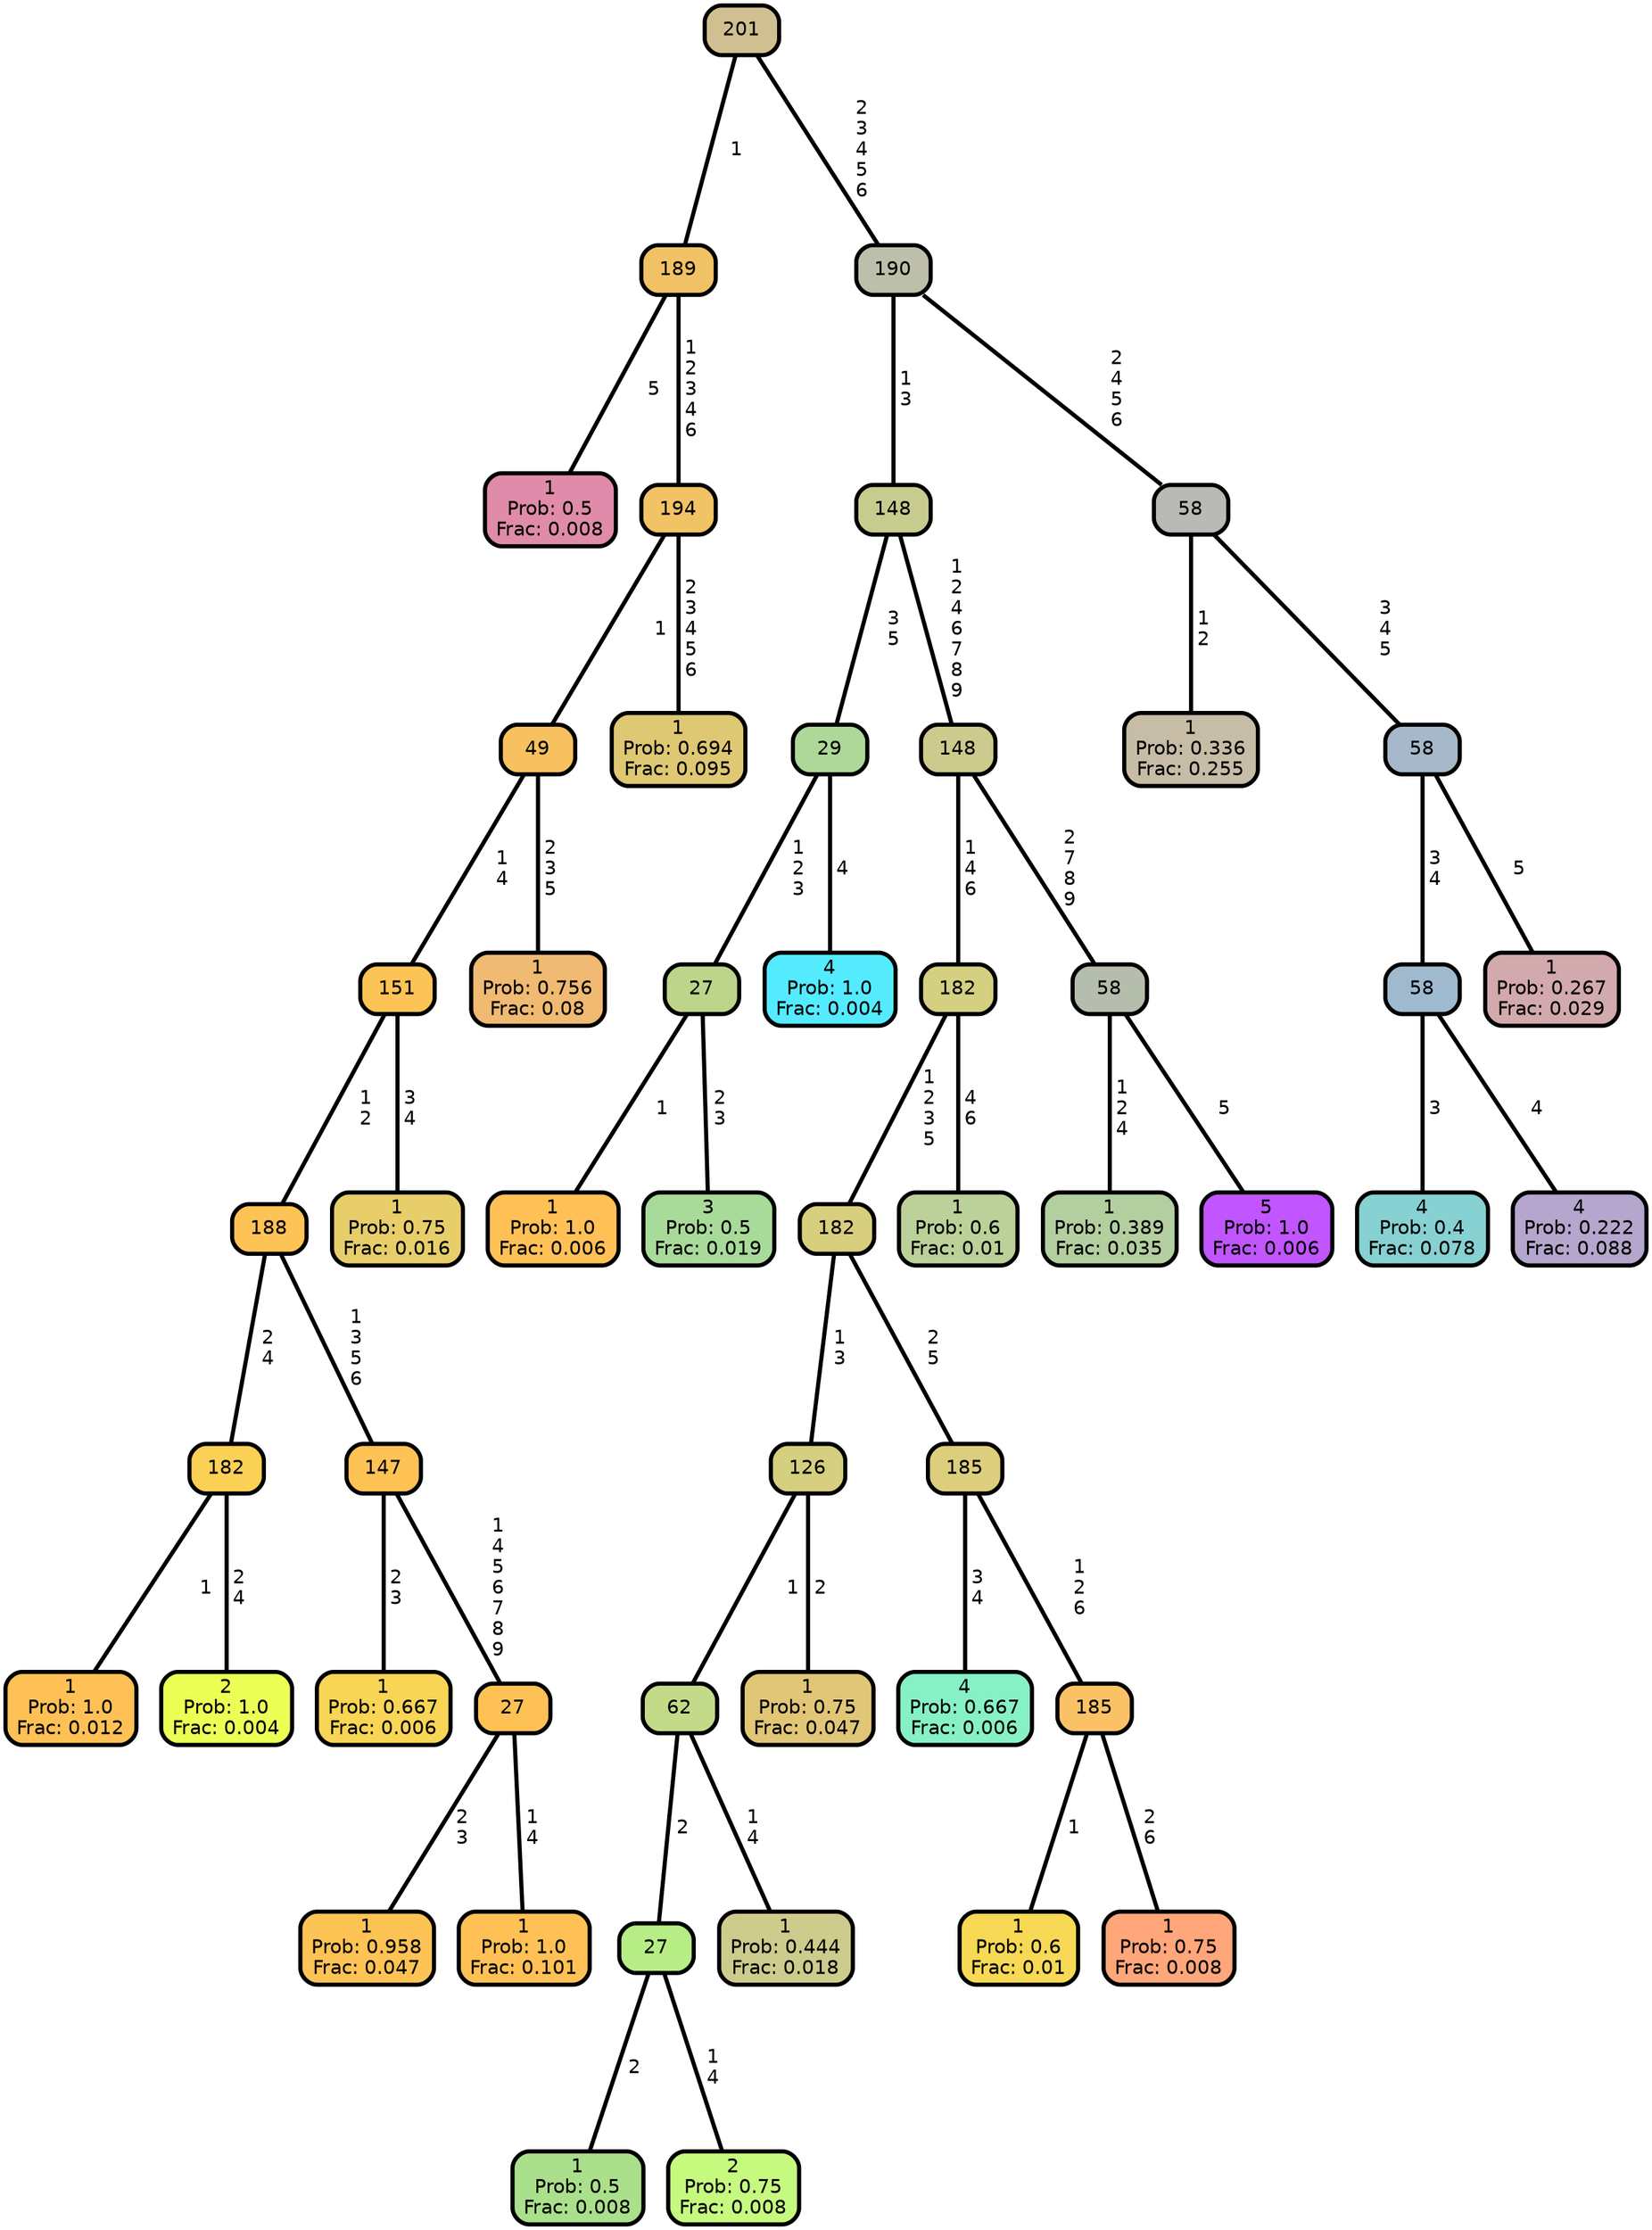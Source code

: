 graph Tree {
node [shape=box, style="filled, rounded",color="black",penwidth="3",fontcolor="black",                 fontname=helvetica] ;
graph [ranksep="0 equally", splines=straight,                 bgcolor=transparent, dpi=200] ;
edge [fontname=helvetica, color=black] ;
0 [label="1
Prob: 0.5
Frac: 0.008", fillcolor="#e08baa"] ;
1 [label="189", fillcolor="#f1c265"] ;
2 [label="1
Prob: 1.0
Frac: 0.012", fillcolor="#ffc155"] ;
3 [label="182", fillcolor="#fad055"] ;
4 [label="2
Prob: 1.0
Frac: 0.004", fillcolor="#ebff55"] ;
5 [label="188", fillcolor="#fec355"] ;
6 [label="1
Prob: 0.667
Frac: 0.006", fillcolor="#f8d555"] ;
7 [label="147", fillcolor="#fec255"] ;
8 [label="1
Prob: 0.958
Frac: 0.047", fillcolor="#fec355"] ;
9 [label="27", fillcolor="#fec155"] ;
10 [label="1
Prob: 1.0
Frac: 0.101", fillcolor="#ffc155"] ;
11 [label="151", fillcolor="#fcc456"] ;
12 [label="1
Prob: 0.75
Frac: 0.016", fillcolor="#e7ce6a"] ;
13 [label="49", fillcolor="#f8c15f"] ;
14 [label="1
Prob: 0.756
Frac: 0.08", fillcolor="#f0ba72"] ;
15 [label="194", fillcolor="#f1c364"] ;
16 [label="1
Prob: 0.694
Frac: 0.095", fillcolor="#dfc873"] ;
17 [label="201", fillcolor="#d0c091"] ;
18 [label="1
Prob: 1.0
Frac: 0.006", fillcolor="#ffc155"] ;
19 [label="27", fillcolor="#bcd58a"] ;
20 [label="3
Prob: 0.5
Frac: 0.019", fillcolor="#a8db9a"] ;
21 [label="29", fillcolor="#aed899"] ;
22 [label="4
Prob: 1.0
Frac: 0.004", fillcolor="#55ebff"] ;
23 [label="148", fillcolor="#c7cc8e"] ;
24 [label="1
Prob: 0.5
Frac: 0.008", fillcolor="#aae08b"] ;
25 [label="27", fillcolor="#b7ed85"] ;
26 [label="2
Prob: 0.75
Frac: 0.008", fillcolor="#c5fa7f"] ;
27 [label="62", fillcolor="#c3db89"] ;
28 [label="1
Prob: 0.444
Frac: 0.018", fillcolor="#cdcc8d"] ;
29 [label="126", fillcolor="#d5cf7f"] ;
30 [label="1
Prob: 0.75
Frac: 0.047", fillcolor="#e1c677"] ;
31 [label="182", fillcolor="#d7ce7e"] ;
32 [label="4
Prob: 0.667
Frac: 0.006", fillcolor="#87f1c6"] ;
33 [label="185", fillcolor="#ddce7d"] ;
34 [label="1
Prob: 0.6
Frac: 0.01", fillcolor="#f7d955"] ;
35 [label="185", fillcolor="#fac265"] ;
36 [label="1
Prob: 0.75
Frac: 0.008", fillcolor="#ffa67a"] ;
37 [label="182", fillcolor="#d4cf81"] ;
38 [label="1
Prob: 0.6
Frac: 0.01", fillcolor="#bbd199"] ;
39 [label="148", fillcolor="#ccca8c"] ;
40 [label="1
Prob: 0.389
Frac: 0.035", fillcolor="#b3cf9f"] ;
41 [label="58", fillcolor="#b5bead"] ;
42 [label="5
Prob: 1.0
Frac: 0.006", fillcolor="#c155ff"] ;
43 [label="190", fillcolor="#bdbfaa"] ;
44 [label="1
Prob: 0.336
Frac: 0.255", fillcolor="#c7bca5"] ;
45 [label="58", fillcolor="#b9bab5"] ;
46 [label="4
Prob: 0.4
Frac: 0.078", fillcolor="#87d1d2"] ;
47 [label="58", fillcolor="#9fbacf"] ;
48 [label="4
Prob: 0.222
Frac: 0.088", fillcolor="#b4a6cc"] ;
49 [label="58", fillcolor="#a6b8ca"] ;
50 [label="1
Prob: 0.267
Frac: 0.029", fillcolor="#d2a9ad"] ;
1 -- 0 [label=" 5",penwidth=3] ;
1 -- 15 [label=" 1\n 2\n 3\n 4\n 6",penwidth=3] ;
3 -- 2 [label=" 1",penwidth=3] ;
3 -- 4 [label=" 2\n 4",penwidth=3] ;
5 -- 3 [label=" 2\n 4",penwidth=3] ;
5 -- 7 [label=" 1\n 3\n 5\n 6",penwidth=3] ;
7 -- 6 [label=" 2\n 3",penwidth=3] ;
7 -- 9 [label=" 1\n 4\n 5\n 6\n 7\n 8\n 9",penwidth=3] ;
9 -- 8 [label=" 2\n 3",penwidth=3] ;
9 -- 10 [label=" 1\n 4",penwidth=3] ;
11 -- 5 [label=" 1\n 2",penwidth=3] ;
11 -- 12 [label=" 3\n 4",penwidth=3] ;
13 -- 11 [label=" 1\n 4",penwidth=3] ;
13 -- 14 [label=" 2\n 3\n 5",penwidth=3] ;
15 -- 13 [label=" 1",penwidth=3] ;
15 -- 16 [label=" 2\n 3\n 4\n 5\n 6",penwidth=3] ;
17 -- 1 [label=" 1",penwidth=3] ;
17 -- 43 [label=" 2\n 3\n 4\n 5\n 6",penwidth=3] ;
19 -- 18 [label=" 1",penwidth=3] ;
19 -- 20 [label=" 2\n 3",penwidth=3] ;
21 -- 19 [label=" 1\n 2\n 3",penwidth=3] ;
21 -- 22 [label=" 4",penwidth=3] ;
23 -- 21 [label=" 3\n 5",penwidth=3] ;
23 -- 39 [label=" 1\n 2\n 4\n 6\n 7\n 8\n 9",penwidth=3] ;
25 -- 24 [label=" 2",penwidth=3] ;
25 -- 26 [label=" 1\n 4",penwidth=3] ;
27 -- 25 [label=" 2",penwidth=3] ;
27 -- 28 [label=" 1\n 4",penwidth=3] ;
29 -- 27 [label=" 1",penwidth=3] ;
29 -- 30 [label=" 2",penwidth=3] ;
31 -- 29 [label=" 1\n 3",penwidth=3] ;
31 -- 33 [label=" 2\n 5",penwidth=3] ;
33 -- 32 [label=" 3\n 4",penwidth=3] ;
33 -- 35 [label=" 1\n 2\n 6",penwidth=3] ;
35 -- 34 [label=" 1",penwidth=3] ;
35 -- 36 [label=" 2\n 6",penwidth=3] ;
37 -- 31 [label=" 1\n 2\n 3\n 5",penwidth=3] ;
37 -- 38 [label=" 4\n 6",penwidth=3] ;
39 -- 37 [label=" 1\n 4\n 6",penwidth=3] ;
39 -- 41 [label=" 2\n 7\n 8\n 9",penwidth=3] ;
41 -- 40 [label=" 1\n 2\n 4",penwidth=3] ;
41 -- 42 [label=" 5",penwidth=3] ;
43 -- 23 [label=" 1\n 3",penwidth=3] ;
43 -- 45 [label=" 2\n 4\n 5\n 6",penwidth=3] ;
45 -- 44 [label=" 1\n 2",penwidth=3] ;
45 -- 49 [label=" 3\n 4\n 5",penwidth=3] ;
47 -- 46 [label=" 3",penwidth=3] ;
47 -- 48 [label=" 4",penwidth=3] ;
49 -- 47 [label=" 3\n 4",penwidth=3] ;
49 -- 50 [label=" 5",penwidth=3] ;
{rank = same;}}